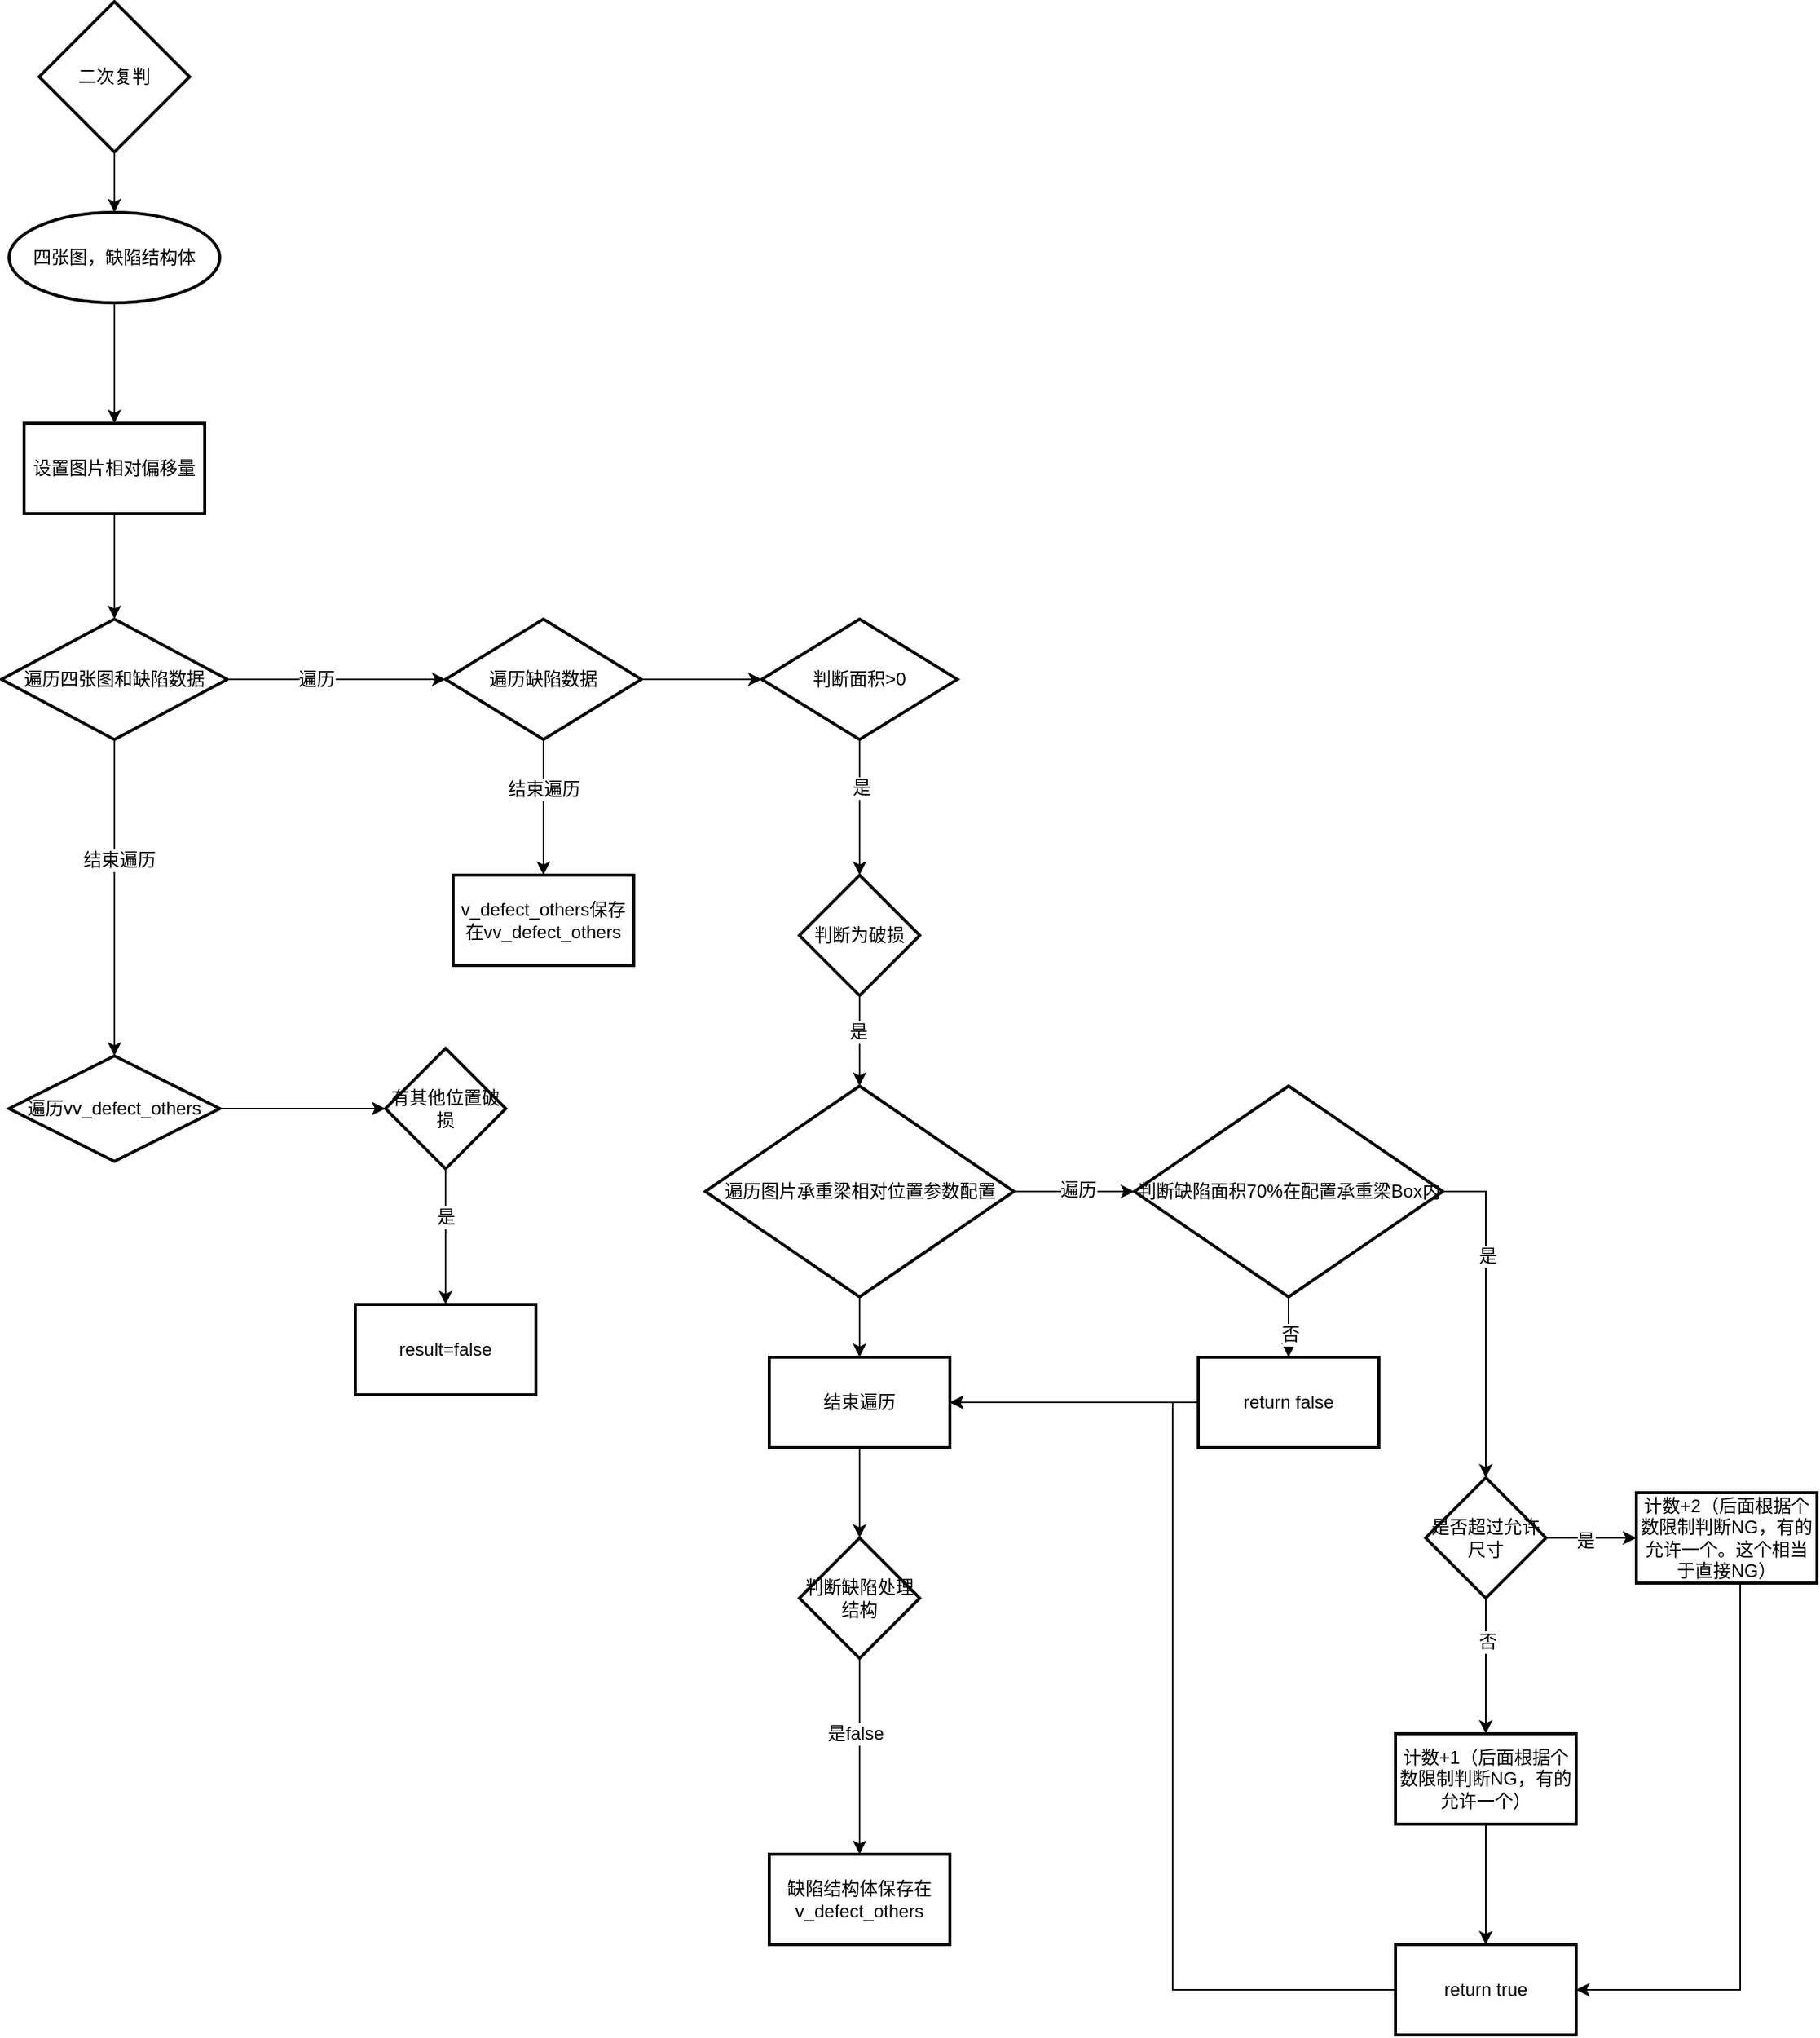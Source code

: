 <mxfile version="21.2.3" type="github">
  <diagram name="第 1 页" id="TQq3zP2J2Zs_yPfLcd-N">
    <mxGraphModel dx="793" dy="419" grid="1" gridSize="10" guides="1" tooltips="1" connect="1" arrows="1" fold="1" page="1" pageScale="1" pageWidth="827" pageHeight="1169" math="0" shadow="0">
      <root>
        <mxCell id="0" />
        <mxCell id="1" parent="0" />
        <mxCell id="fYOLJ2JK0MwK6xJ_GKbu-5" style="edgeStyle=orthogonalEdgeStyle;rounded=0;orthogonalLoop=1;jettySize=auto;html=1;entryX=0.5;entryY=0;entryDx=0;entryDy=0;entryPerimeter=0;" parent="1" source="fYOLJ2JK0MwK6xJ_GKbu-3" target="fYOLJ2JK0MwK6xJ_GKbu-4" edge="1">
          <mxGeometry relative="1" as="geometry" />
        </mxCell>
        <mxCell id="fYOLJ2JK0MwK6xJ_GKbu-3" value="二次复判" style="strokeWidth=2;html=1;shape=mxgraph.flowchart.decision;whiteSpace=wrap;" parent="1" vertex="1">
          <mxGeometry x="340" y="110" width="100" height="100" as="geometry" />
        </mxCell>
        <mxCell id="fYOLJ2JK0MwK6xJ_GKbu-12" value="" style="edgeStyle=orthogonalEdgeStyle;rounded=0;orthogonalLoop=1;jettySize=auto;html=1;fontFamily=Helvetica;fontSize=12;fontColor=default;" parent="1" source="fYOLJ2JK0MwK6xJ_GKbu-4" target="fYOLJ2JK0MwK6xJ_GKbu-11" edge="1">
          <mxGeometry relative="1" as="geometry" />
        </mxCell>
        <mxCell id="fYOLJ2JK0MwK6xJ_GKbu-4" value="四张图，缺陷结构体" style="strokeWidth=2;html=1;shape=mxgraph.flowchart.start_1;whiteSpace=wrap;" parent="1" vertex="1">
          <mxGeometry x="320" y="250" width="140" height="60" as="geometry" />
        </mxCell>
        <mxCell id="fYOLJ2JK0MwK6xJ_GKbu-16" value="" style="edgeStyle=orthogonalEdgeStyle;rounded=0;orthogonalLoop=1;jettySize=auto;html=1;fontFamily=Helvetica;fontSize=12;fontColor=default;" parent="1" source="fYOLJ2JK0MwK6xJ_GKbu-11" target="fYOLJ2JK0MwK6xJ_GKbu-15" edge="1">
          <mxGeometry relative="1" as="geometry" />
        </mxCell>
        <mxCell id="fYOLJ2JK0MwK6xJ_GKbu-11" value="设置图片相对偏移量" style="whiteSpace=wrap;html=1;strokeWidth=2;" parent="1" vertex="1">
          <mxGeometry x="330" y="390" width="120" height="60" as="geometry" />
        </mxCell>
        <mxCell id="fYOLJ2JK0MwK6xJ_GKbu-18" value="" style="edgeStyle=orthogonalEdgeStyle;rounded=0;orthogonalLoop=1;jettySize=auto;html=1;fontFamily=Helvetica;fontSize=12;fontColor=default;entryX=0;entryY=0.5;entryDx=0;entryDy=0;" parent="1" source="fYOLJ2JK0MwK6xJ_GKbu-15" target="fYOLJ2JK0MwK6xJ_GKbu-20" edge="1">
          <mxGeometry relative="1" as="geometry">
            <mxPoint x="610" y="560" as="targetPoint" />
          </mxGeometry>
        </mxCell>
        <mxCell id="fYOLJ2JK0MwK6xJ_GKbu-19" value="遍历" style="edgeLabel;html=1;align=center;verticalAlign=middle;resizable=0;points=[];fontSize=12;fontFamily=Helvetica;fontColor=default;" parent="fYOLJ2JK0MwK6xJ_GKbu-18" vertex="1" connectable="0">
          <mxGeometry x="-0.19" relative="1" as="geometry">
            <mxPoint as="offset" />
          </mxGeometry>
        </mxCell>
        <mxCell id="eVq_5vU3gRNtWS-iG7IX-51" value="" style="edgeStyle=orthogonalEdgeStyle;rounded=0;orthogonalLoop=1;jettySize=auto;html=1;fontFamily=Helvetica;fontSize=12;fontColor=default;" edge="1" parent="1" source="fYOLJ2JK0MwK6xJ_GKbu-15" target="eVq_5vU3gRNtWS-iG7IX-53">
          <mxGeometry relative="1" as="geometry">
            <mxPoint x="390" y="690" as="targetPoint" />
          </mxGeometry>
        </mxCell>
        <mxCell id="eVq_5vU3gRNtWS-iG7IX-52" value="结束遍历" style="edgeLabel;html=1;align=center;verticalAlign=middle;resizable=0;points=[];fontSize=12;fontFamily=Helvetica;fontColor=default;" vertex="1" connectable="0" parent="eVq_5vU3gRNtWS-iG7IX-51">
          <mxGeometry x="-0.237" y="3" relative="1" as="geometry">
            <mxPoint as="offset" />
          </mxGeometry>
        </mxCell>
        <mxCell id="fYOLJ2JK0MwK6xJ_GKbu-15" value="遍历四张图和缺陷数据" style="rhombus;whiteSpace=wrap;html=1;strokeWidth=2;" parent="1" vertex="1">
          <mxGeometry x="315" y="520" width="150" height="80" as="geometry" />
        </mxCell>
        <mxCell id="fYOLJ2JK0MwK6xJ_GKbu-22" value="" style="edgeStyle=orthogonalEdgeStyle;rounded=0;orthogonalLoop=1;jettySize=auto;html=1;fontFamily=Helvetica;fontSize=12;fontColor=default;" parent="1" source="fYOLJ2JK0MwK6xJ_GKbu-20" target="fYOLJ2JK0MwK6xJ_GKbu-21" edge="1">
          <mxGeometry relative="1" as="geometry" />
        </mxCell>
        <mxCell id="eVq_5vU3gRNtWS-iG7IX-48" value="" style="edgeStyle=orthogonalEdgeStyle;rounded=0;orthogonalLoop=1;jettySize=auto;html=1;fontFamily=Helvetica;fontSize=12;fontColor=default;" edge="1" parent="1" source="fYOLJ2JK0MwK6xJ_GKbu-20" target="eVq_5vU3gRNtWS-iG7IX-47">
          <mxGeometry relative="1" as="geometry" />
        </mxCell>
        <mxCell id="eVq_5vU3gRNtWS-iG7IX-49" value="结束遍历" style="edgeLabel;html=1;align=center;verticalAlign=middle;resizable=0;points=[];fontSize=12;fontFamily=Helvetica;fontColor=default;" vertex="1" connectable="0" parent="eVq_5vU3gRNtWS-iG7IX-48">
          <mxGeometry x="-0.279" relative="1" as="geometry">
            <mxPoint as="offset" />
          </mxGeometry>
        </mxCell>
        <mxCell id="fYOLJ2JK0MwK6xJ_GKbu-20" value="遍历缺陷数据" style="rhombus;whiteSpace=wrap;html=1;strokeColor=default;strokeWidth=2;fontFamily=Helvetica;fontSize=12;fontColor=default;fillColor=default;" parent="1" vertex="1">
          <mxGeometry x="610" y="520" width="130" height="80" as="geometry" />
        </mxCell>
        <mxCell id="fYOLJ2JK0MwK6xJ_GKbu-24" value="" style="edgeStyle=orthogonalEdgeStyle;rounded=0;orthogonalLoop=1;jettySize=auto;html=1;fontFamily=Helvetica;fontSize=12;fontColor=default;entryX=0.5;entryY=0;entryDx=0;entryDy=0;" parent="1" source="fYOLJ2JK0MwK6xJ_GKbu-21" target="fYOLJ2JK0MwK6xJ_GKbu-26" edge="1">
          <mxGeometry relative="1" as="geometry">
            <mxPoint x="885" y="690" as="targetPoint" />
          </mxGeometry>
        </mxCell>
        <mxCell id="fYOLJ2JK0MwK6xJ_GKbu-25" value="是" style="edgeLabel;html=1;align=center;verticalAlign=middle;resizable=0;points=[];fontSize=12;fontFamily=Helvetica;fontColor=default;" parent="fYOLJ2JK0MwK6xJ_GKbu-24" vertex="1" connectable="0">
          <mxGeometry x="-0.292" y="1" relative="1" as="geometry">
            <mxPoint as="offset" />
          </mxGeometry>
        </mxCell>
        <mxCell id="fYOLJ2JK0MwK6xJ_GKbu-21" value="判断面积&amp;gt;0" style="rhombus;whiteSpace=wrap;html=1;strokeColor=default;strokeWidth=2;fontFamily=Helvetica;fontSize=12;fontColor=default;fillColor=default;" parent="1" vertex="1">
          <mxGeometry x="820" y="520" width="130" height="80" as="geometry" />
        </mxCell>
        <mxCell id="eVq_5vU3gRNtWS-iG7IX-2" value="" style="edgeStyle=orthogonalEdgeStyle;rounded=0;orthogonalLoop=1;jettySize=auto;html=1;fontFamily=Helvetica;fontSize=12;fontColor=default;entryX=0.5;entryY=0;entryDx=0;entryDy=0;" edge="1" parent="1" source="fYOLJ2JK0MwK6xJ_GKbu-26" target="eVq_5vU3gRNtWS-iG7IX-4">
          <mxGeometry relative="1" as="geometry">
            <mxPoint x="885" y="860" as="targetPoint" />
          </mxGeometry>
        </mxCell>
        <mxCell id="eVq_5vU3gRNtWS-iG7IX-3" value="是" style="edgeLabel;html=1;align=center;verticalAlign=middle;resizable=0;points=[];fontSize=12;fontFamily=Helvetica;fontColor=default;" vertex="1" connectable="0" parent="eVq_5vU3gRNtWS-iG7IX-2">
          <mxGeometry x="-0.222" y="-1" relative="1" as="geometry">
            <mxPoint as="offset" />
          </mxGeometry>
        </mxCell>
        <mxCell id="fYOLJ2JK0MwK6xJ_GKbu-26" value="判断为破损" style="rhombus;whiteSpace=wrap;html=1;strokeColor=default;strokeWidth=2;fontFamily=Helvetica;fontSize=12;fontColor=default;fillColor=default;" parent="1" vertex="1">
          <mxGeometry x="845" y="690" width="80" height="80" as="geometry" />
        </mxCell>
        <mxCell id="eVq_5vU3gRNtWS-iG7IX-6" value="" style="edgeStyle=orthogonalEdgeStyle;rounded=0;orthogonalLoop=1;jettySize=auto;html=1;fontFamily=Helvetica;fontSize=12;fontColor=default;" edge="1" parent="1" source="eVq_5vU3gRNtWS-iG7IX-4" target="eVq_5vU3gRNtWS-iG7IX-5">
          <mxGeometry relative="1" as="geometry" />
        </mxCell>
        <mxCell id="eVq_5vU3gRNtWS-iG7IX-7" value="遍历" style="edgeLabel;html=1;align=center;verticalAlign=middle;resizable=0;points=[];fontSize=12;fontFamily=Helvetica;fontColor=default;" vertex="1" connectable="0" parent="eVq_5vU3gRNtWS-iG7IX-6">
          <mxGeometry x="0.064" y="1" relative="1" as="geometry">
            <mxPoint as="offset" />
          </mxGeometry>
        </mxCell>
        <mxCell id="eVq_5vU3gRNtWS-iG7IX-31" value="" style="edgeStyle=orthogonalEdgeStyle;rounded=0;orthogonalLoop=1;jettySize=auto;html=1;fontFamily=Helvetica;fontSize=12;fontColor=default;" edge="1" parent="1" source="eVq_5vU3gRNtWS-iG7IX-4" target="eVq_5vU3gRNtWS-iG7IX-30">
          <mxGeometry relative="1" as="geometry" />
        </mxCell>
        <mxCell id="eVq_5vU3gRNtWS-iG7IX-4" value="遍历图片承重梁相对位置参数配置" style="rhombus;whiteSpace=wrap;html=1;strokeColor=default;strokeWidth=2;fontFamily=Helvetica;fontSize=12;fontColor=default;fillColor=default;" vertex="1" parent="1">
          <mxGeometry x="782.5" y="830" width="205" height="140" as="geometry" />
        </mxCell>
        <mxCell id="eVq_5vU3gRNtWS-iG7IX-9" value="" style="edgeStyle=orthogonalEdgeStyle;rounded=0;orthogonalLoop=1;jettySize=auto;html=1;fontFamily=Helvetica;fontSize=12;fontColor=default;exitX=1;exitY=0.5;exitDx=0;exitDy=0;" edge="1" parent="1" source="eVq_5vU3gRNtWS-iG7IX-5" target="eVq_5vU3gRNtWS-iG7IX-8">
          <mxGeometry relative="1" as="geometry" />
        </mxCell>
        <mxCell id="eVq_5vU3gRNtWS-iG7IX-11" value="是" style="edgeLabel;html=1;align=center;verticalAlign=middle;resizable=0;points=[];fontSize=12;fontFamily=Helvetica;fontColor=default;" vertex="1" connectable="0" parent="eVq_5vU3gRNtWS-iG7IX-9">
          <mxGeometry x="-0.347" y="1" relative="1" as="geometry">
            <mxPoint as="offset" />
          </mxGeometry>
        </mxCell>
        <mxCell id="eVq_5vU3gRNtWS-iG7IX-35" value="" style="edgeStyle=orthogonalEdgeStyle;rounded=0;orthogonalLoop=1;jettySize=auto;html=1;fontFamily=Helvetica;fontSize=12;fontColor=default;" edge="1" parent="1" source="eVq_5vU3gRNtWS-iG7IX-5" target="eVq_5vU3gRNtWS-iG7IX-34">
          <mxGeometry relative="1" as="geometry" />
        </mxCell>
        <mxCell id="eVq_5vU3gRNtWS-iG7IX-36" value="否" style="edgeLabel;html=1;align=center;verticalAlign=middle;resizable=0;points=[];fontSize=12;fontFamily=Helvetica;fontColor=default;" vertex="1" connectable="0" parent="eVq_5vU3gRNtWS-iG7IX-35">
          <mxGeometry x="0.247" y="1" relative="1" as="geometry">
            <mxPoint as="offset" />
          </mxGeometry>
        </mxCell>
        <mxCell id="eVq_5vU3gRNtWS-iG7IX-5" value="判断缺陷面积70%在配置承重梁Box内" style="rhombus;whiteSpace=wrap;html=1;strokeColor=default;strokeWidth=2;fontFamily=Helvetica;fontSize=12;fontColor=default;fillColor=default;" vertex="1" parent="1">
          <mxGeometry x="1067.5" y="830" width="205" height="140" as="geometry" />
        </mxCell>
        <mxCell id="eVq_5vU3gRNtWS-iG7IX-21" value="" style="edgeStyle=orthogonalEdgeStyle;rounded=0;orthogonalLoop=1;jettySize=auto;html=1;fontFamily=Helvetica;fontSize=12;fontColor=default;" edge="1" parent="1" source="eVq_5vU3gRNtWS-iG7IX-8" target="eVq_5vU3gRNtWS-iG7IX-20">
          <mxGeometry relative="1" as="geometry" />
        </mxCell>
        <mxCell id="eVq_5vU3gRNtWS-iG7IX-22" value="是" style="edgeLabel;html=1;align=center;verticalAlign=middle;resizable=0;points=[];fontSize=12;fontFamily=Helvetica;fontColor=default;" vertex="1" connectable="0" parent="eVq_5vU3gRNtWS-iG7IX-21">
          <mxGeometry x="-0.157" y="-2" relative="1" as="geometry">
            <mxPoint as="offset" />
          </mxGeometry>
        </mxCell>
        <mxCell id="eVq_5vU3gRNtWS-iG7IX-24" value="" style="edgeStyle=orthogonalEdgeStyle;rounded=0;orthogonalLoop=1;jettySize=auto;html=1;fontFamily=Helvetica;fontSize=12;fontColor=default;" edge="1" parent="1" source="eVq_5vU3gRNtWS-iG7IX-8" target="eVq_5vU3gRNtWS-iG7IX-23">
          <mxGeometry relative="1" as="geometry" />
        </mxCell>
        <mxCell id="eVq_5vU3gRNtWS-iG7IX-25" value="否" style="edgeLabel;html=1;align=center;verticalAlign=middle;resizable=0;points=[];fontSize=12;fontFamily=Helvetica;fontColor=default;" vertex="1" connectable="0" parent="eVq_5vU3gRNtWS-iG7IX-24">
          <mxGeometry x="-0.352" y="1" relative="1" as="geometry">
            <mxPoint as="offset" />
          </mxGeometry>
        </mxCell>
        <mxCell id="eVq_5vU3gRNtWS-iG7IX-8" value="是否超过允许尺寸" style="rhombus;whiteSpace=wrap;html=1;strokeWidth=2;" vertex="1" parent="1">
          <mxGeometry x="1261" y="1090" width="80" height="80" as="geometry" />
        </mxCell>
        <mxCell id="eVq_5vU3gRNtWS-iG7IX-17" value="缺陷结构体保存在v_defect_others" style="whiteSpace=wrap;html=1;strokeWidth=2;" vertex="1" parent="1">
          <mxGeometry x="825" y="1340" width="120" height="60" as="geometry" />
        </mxCell>
        <mxCell id="eVq_5vU3gRNtWS-iG7IX-39" style="edgeStyle=orthogonalEdgeStyle;rounded=0;orthogonalLoop=1;jettySize=auto;html=1;entryX=1;entryY=0.5;entryDx=0;entryDy=0;fontFamily=Helvetica;fontSize=12;fontColor=default;" edge="1" parent="1" source="eVq_5vU3gRNtWS-iG7IX-20" target="eVq_5vU3gRNtWS-iG7IX-37">
          <mxGeometry relative="1" as="geometry">
            <Array as="points">
              <mxPoint x="1470" y="1430" />
            </Array>
          </mxGeometry>
        </mxCell>
        <mxCell id="eVq_5vU3gRNtWS-iG7IX-20" value="计数+2（后面根据个数限制判断NG，有的允许一个。这个相当于直接NG）" style="whiteSpace=wrap;html=1;strokeWidth=2;" vertex="1" parent="1">
          <mxGeometry x="1401" y="1100" width="120" height="60" as="geometry" />
        </mxCell>
        <mxCell id="eVq_5vU3gRNtWS-iG7IX-38" value="" style="edgeStyle=orthogonalEdgeStyle;rounded=0;orthogonalLoop=1;jettySize=auto;html=1;fontFamily=Helvetica;fontSize=12;fontColor=default;" edge="1" parent="1" source="eVq_5vU3gRNtWS-iG7IX-23" target="eVq_5vU3gRNtWS-iG7IX-37">
          <mxGeometry relative="1" as="geometry" />
        </mxCell>
        <mxCell id="eVq_5vU3gRNtWS-iG7IX-23" value="计数+1（后面根据个数限制判断NG，有的允许一个）" style="whiteSpace=wrap;html=1;strokeWidth=2;" vertex="1" parent="1">
          <mxGeometry x="1241" y="1260" width="120" height="60" as="geometry" />
        </mxCell>
        <mxCell id="eVq_5vU3gRNtWS-iG7IX-46" style="edgeStyle=orthogonalEdgeStyle;rounded=0;orthogonalLoop=1;jettySize=auto;html=1;entryX=0.5;entryY=0;entryDx=0;entryDy=0;fontFamily=Helvetica;fontSize=12;fontColor=default;" edge="1" parent="1" source="eVq_5vU3gRNtWS-iG7IX-30" target="eVq_5vU3gRNtWS-iG7IX-42">
          <mxGeometry relative="1" as="geometry" />
        </mxCell>
        <mxCell id="eVq_5vU3gRNtWS-iG7IX-30" value="结束遍历" style="whiteSpace=wrap;html=1;strokeWidth=2;" vertex="1" parent="1">
          <mxGeometry x="825" y="1010" width="120" height="60" as="geometry" />
        </mxCell>
        <mxCell id="eVq_5vU3gRNtWS-iG7IX-41" style="edgeStyle=orthogonalEdgeStyle;rounded=0;orthogonalLoop=1;jettySize=auto;html=1;entryX=1;entryY=0.5;entryDx=0;entryDy=0;fontFamily=Helvetica;fontSize=12;fontColor=default;" edge="1" parent="1" source="eVq_5vU3gRNtWS-iG7IX-34" target="eVq_5vU3gRNtWS-iG7IX-30">
          <mxGeometry relative="1" as="geometry" />
        </mxCell>
        <mxCell id="eVq_5vU3gRNtWS-iG7IX-34" value="return false" style="whiteSpace=wrap;html=1;strokeWidth=2;" vertex="1" parent="1">
          <mxGeometry x="1110" y="1010" width="120" height="60" as="geometry" />
        </mxCell>
        <mxCell id="eVq_5vU3gRNtWS-iG7IX-40" style="edgeStyle=orthogonalEdgeStyle;rounded=0;orthogonalLoop=1;jettySize=auto;html=1;fontFamily=Helvetica;fontSize=12;fontColor=default;entryX=1;entryY=0.5;entryDx=0;entryDy=0;" edge="1" parent="1" source="eVq_5vU3gRNtWS-iG7IX-37" target="eVq_5vU3gRNtWS-iG7IX-30">
          <mxGeometry relative="1" as="geometry">
            <mxPoint x="1000" y="1160" as="targetPoint" />
          </mxGeometry>
        </mxCell>
        <mxCell id="eVq_5vU3gRNtWS-iG7IX-37" value="return true" style="whiteSpace=wrap;html=1;strokeWidth=2;" vertex="1" parent="1">
          <mxGeometry x="1241" y="1400" width="120" height="60" as="geometry" />
        </mxCell>
        <mxCell id="eVq_5vU3gRNtWS-iG7IX-44" style="edgeStyle=orthogonalEdgeStyle;rounded=0;orthogonalLoop=1;jettySize=auto;html=1;entryX=0.5;entryY=0;entryDx=0;entryDy=0;fontFamily=Helvetica;fontSize=12;fontColor=default;" edge="1" parent="1" source="eVq_5vU3gRNtWS-iG7IX-42" target="eVq_5vU3gRNtWS-iG7IX-17">
          <mxGeometry relative="1" as="geometry" />
        </mxCell>
        <mxCell id="eVq_5vU3gRNtWS-iG7IX-45" value="是false" style="edgeLabel;html=1;align=center;verticalAlign=middle;resizable=0;points=[];fontSize=12;fontFamily=Helvetica;fontColor=default;" vertex="1" connectable="0" parent="eVq_5vU3gRNtWS-iG7IX-44">
          <mxGeometry x="-0.237" y="-3" relative="1" as="geometry">
            <mxPoint as="offset" />
          </mxGeometry>
        </mxCell>
        <mxCell id="eVq_5vU3gRNtWS-iG7IX-42" value="判断缺陷处理结构" style="rhombus;whiteSpace=wrap;html=1;strokeWidth=2;" vertex="1" parent="1">
          <mxGeometry x="845" y="1130" width="80" height="80" as="geometry" />
        </mxCell>
        <mxCell id="eVq_5vU3gRNtWS-iG7IX-47" value="v_defect_others保存在vv_defect_others" style="whiteSpace=wrap;html=1;strokeWidth=2;" vertex="1" parent="1">
          <mxGeometry x="615" y="690" width="120" height="60" as="geometry" />
        </mxCell>
        <mxCell id="eVq_5vU3gRNtWS-iG7IX-55" value="" style="edgeStyle=orthogonalEdgeStyle;rounded=0;orthogonalLoop=1;jettySize=auto;html=1;fontFamily=Helvetica;fontSize=12;fontColor=default;" edge="1" parent="1" source="eVq_5vU3gRNtWS-iG7IX-53" target="eVq_5vU3gRNtWS-iG7IX-54">
          <mxGeometry relative="1" as="geometry" />
        </mxCell>
        <mxCell id="eVq_5vU3gRNtWS-iG7IX-53" value="遍历vv_defect_others" style="rhombus;whiteSpace=wrap;html=1;strokeColor=default;strokeWidth=2;fontFamily=Helvetica;fontSize=12;fontColor=default;fillColor=default;" vertex="1" parent="1">
          <mxGeometry x="320" y="810" width="140" height="70" as="geometry" />
        </mxCell>
        <mxCell id="eVq_5vU3gRNtWS-iG7IX-57" value="" style="edgeStyle=orthogonalEdgeStyle;rounded=0;orthogonalLoop=1;jettySize=auto;html=1;fontFamily=Helvetica;fontSize=12;fontColor=default;" edge="1" parent="1" source="eVq_5vU3gRNtWS-iG7IX-54" target="eVq_5vU3gRNtWS-iG7IX-56">
          <mxGeometry relative="1" as="geometry" />
        </mxCell>
        <mxCell id="eVq_5vU3gRNtWS-iG7IX-58" value="是" style="edgeLabel;html=1;align=center;verticalAlign=middle;resizable=0;points=[];fontSize=12;fontFamily=Helvetica;fontColor=default;" vertex="1" connectable="0" parent="eVq_5vU3gRNtWS-iG7IX-57">
          <mxGeometry x="-0.299" relative="1" as="geometry">
            <mxPoint as="offset" />
          </mxGeometry>
        </mxCell>
        <mxCell id="eVq_5vU3gRNtWS-iG7IX-54" value="有其他位置破损" style="rhombus;whiteSpace=wrap;html=1;strokeWidth=2;" vertex="1" parent="1">
          <mxGeometry x="570" y="805" width="80" height="80" as="geometry" />
        </mxCell>
        <mxCell id="eVq_5vU3gRNtWS-iG7IX-56" value="result=false" style="whiteSpace=wrap;html=1;strokeWidth=2;" vertex="1" parent="1">
          <mxGeometry x="550" y="975" width="120" height="60" as="geometry" />
        </mxCell>
      </root>
    </mxGraphModel>
  </diagram>
</mxfile>
